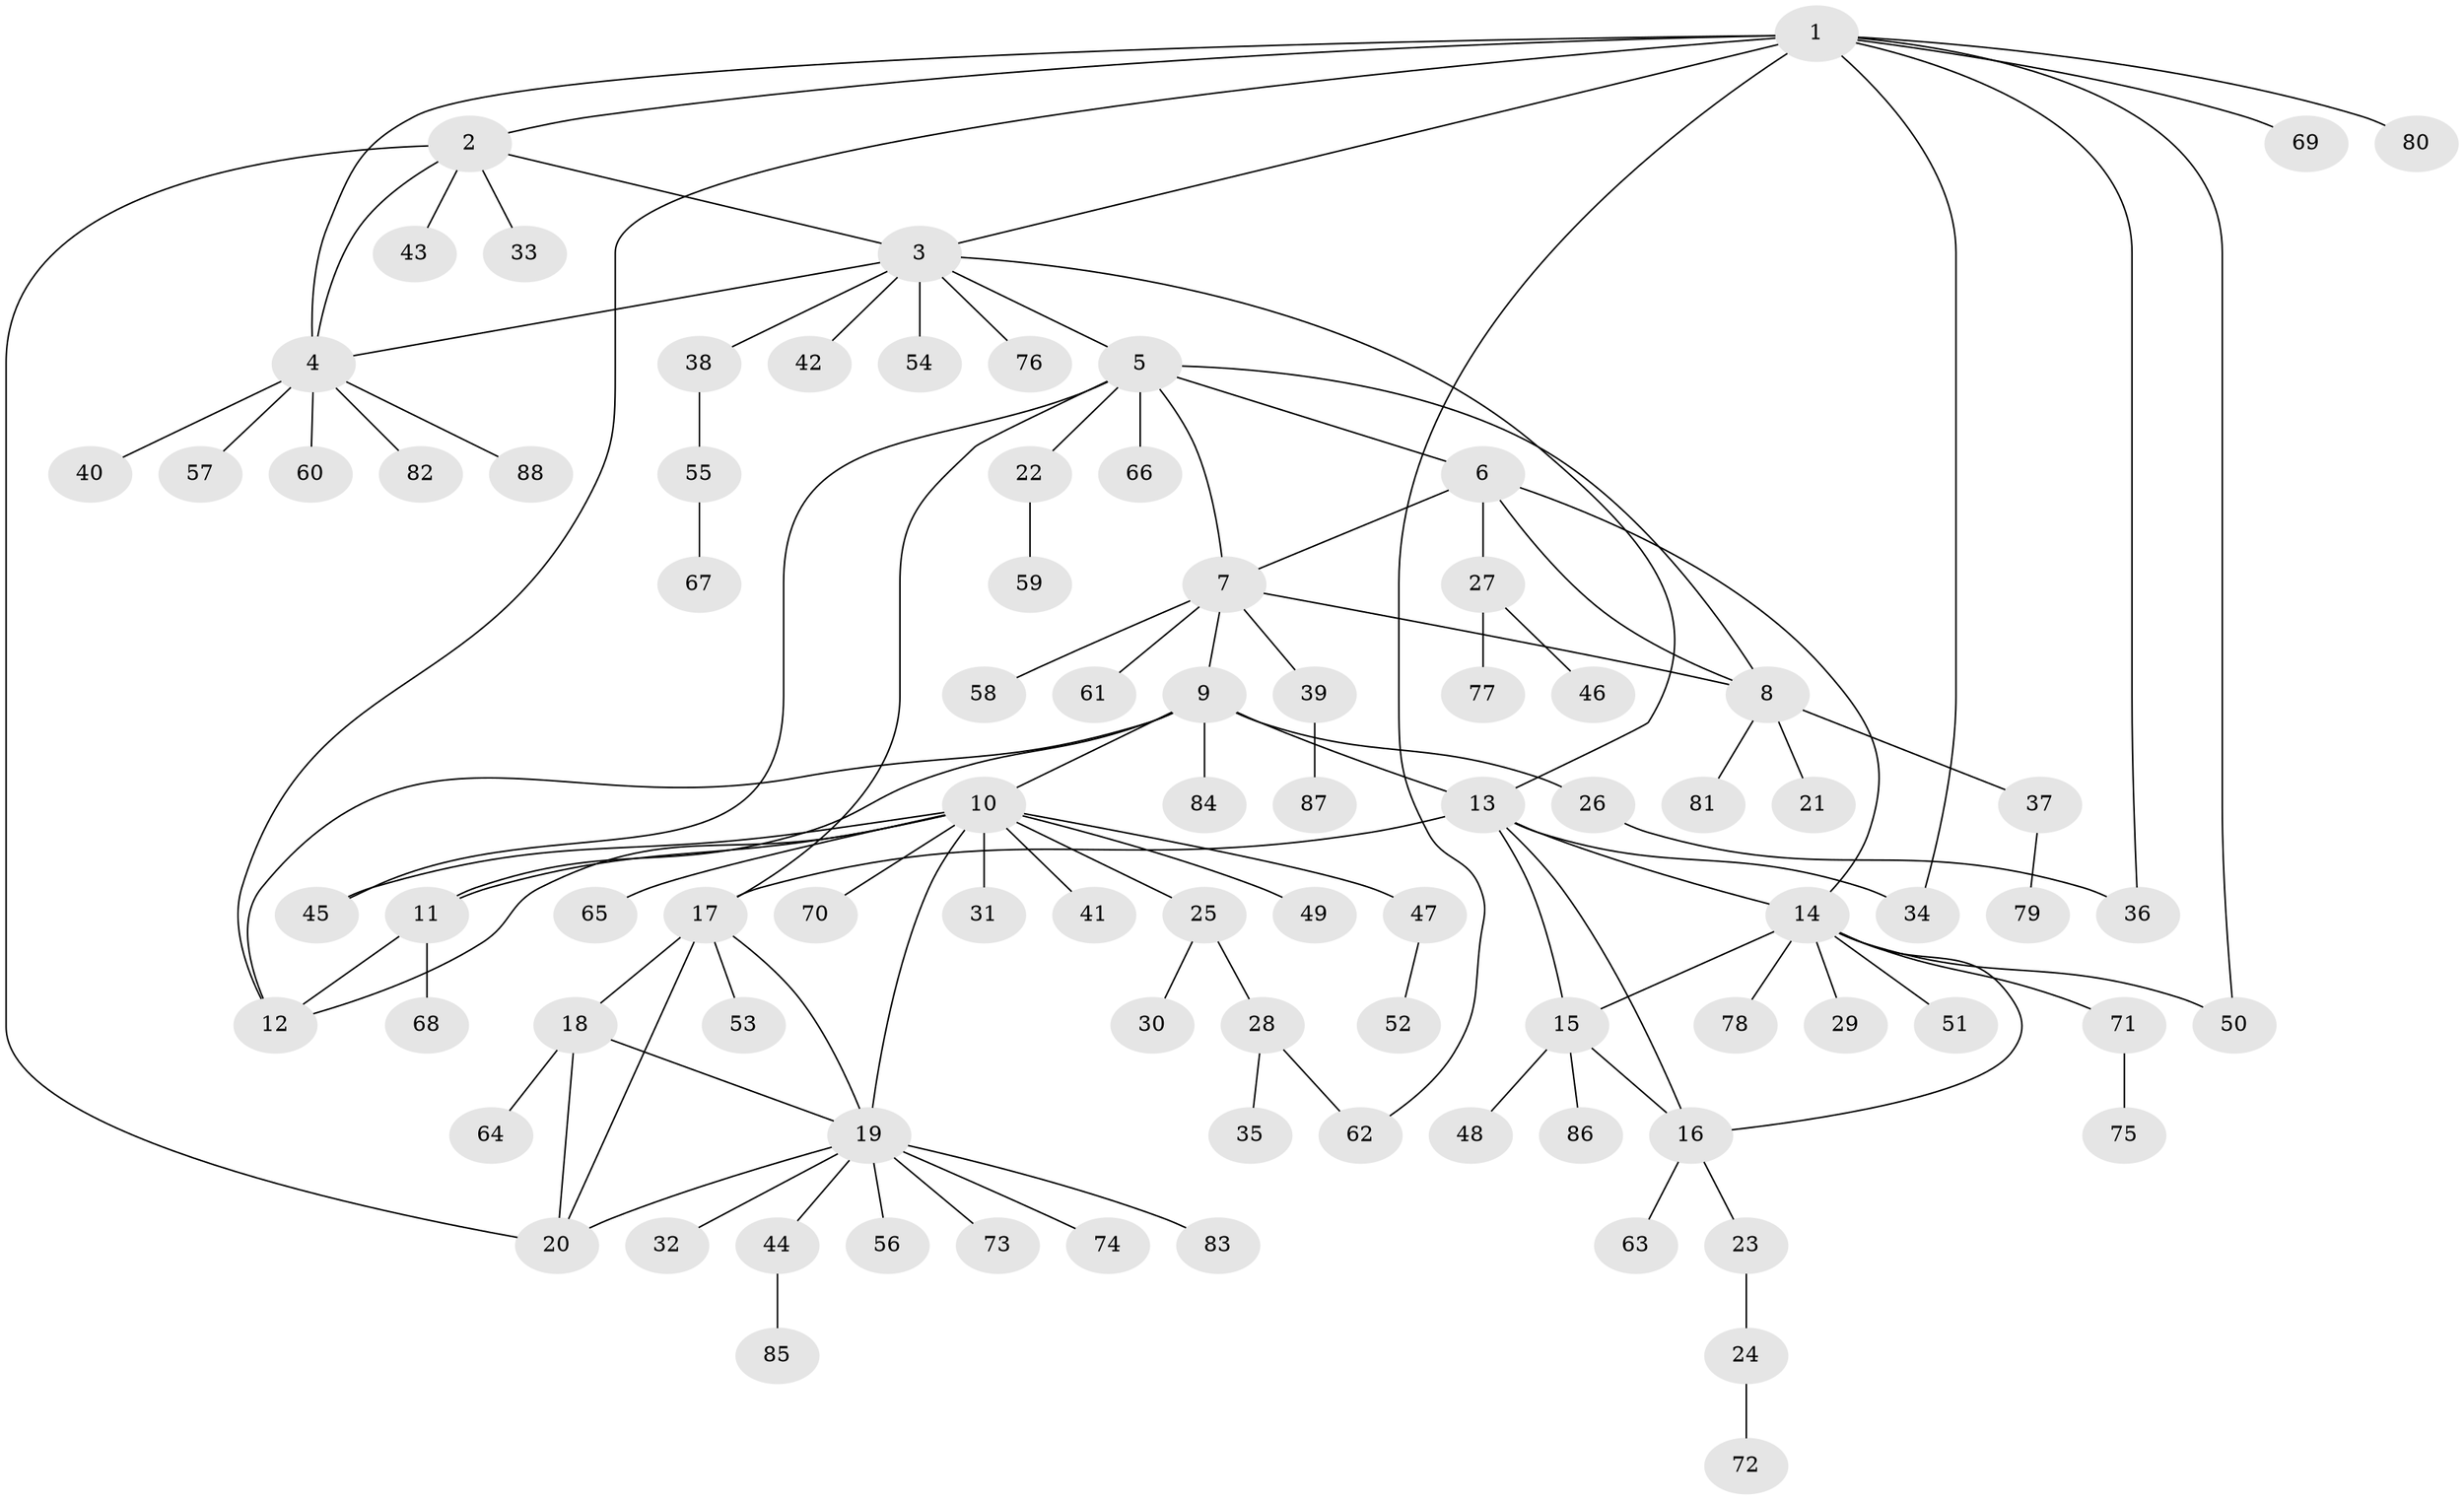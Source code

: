 // coarse degree distribution, {14: 0.014705882352941176, 5: 0.04411764705882353, 8: 0.029411764705882353, 10: 0.014705882352941176, 4: 0.014705882352941176, 7: 0.029411764705882353, 12: 0.014705882352941176, 3: 0.04411764705882353, 9: 0.014705882352941176, 1: 0.6617647058823529, 2: 0.11764705882352941}
// Generated by graph-tools (version 1.1) at 2025/42/03/06/25 10:42:14]
// undirected, 88 vertices, 113 edges
graph export_dot {
graph [start="1"]
  node [color=gray90,style=filled];
  1;
  2;
  3;
  4;
  5;
  6;
  7;
  8;
  9;
  10;
  11;
  12;
  13;
  14;
  15;
  16;
  17;
  18;
  19;
  20;
  21;
  22;
  23;
  24;
  25;
  26;
  27;
  28;
  29;
  30;
  31;
  32;
  33;
  34;
  35;
  36;
  37;
  38;
  39;
  40;
  41;
  42;
  43;
  44;
  45;
  46;
  47;
  48;
  49;
  50;
  51;
  52;
  53;
  54;
  55;
  56;
  57;
  58;
  59;
  60;
  61;
  62;
  63;
  64;
  65;
  66;
  67;
  68;
  69;
  70;
  71;
  72;
  73;
  74;
  75;
  76;
  77;
  78;
  79;
  80;
  81;
  82;
  83;
  84;
  85;
  86;
  87;
  88;
  1 -- 2;
  1 -- 3;
  1 -- 4;
  1 -- 12;
  1 -- 34;
  1 -- 36;
  1 -- 50;
  1 -- 62;
  1 -- 69;
  1 -- 80;
  2 -- 3;
  2 -- 4;
  2 -- 20;
  2 -- 33;
  2 -- 43;
  3 -- 4;
  3 -- 5;
  3 -- 13;
  3 -- 38;
  3 -- 42;
  3 -- 54;
  3 -- 76;
  4 -- 40;
  4 -- 57;
  4 -- 60;
  4 -- 82;
  4 -- 88;
  5 -- 6;
  5 -- 7;
  5 -- 8;
  5 -- 17;
  5 -- 22;
  5 -- 45;
  5 -- 66;
  6 -- 7;
  6 -- 8;
  6 -- 14;
  6 -- 27;
  7 -- 8;
  7 -- 9;
  7 -- 39;
  7 -- 58;
  7 -- 61;
  8 -- 21;
  8 -- 37;
  8 -- 81;
  9 -- 10;
  9 -- 11;
  9 -- 12;
  9 -- 13;
  9 -- 26;
  9 -- 84;
  10 -- 11;
  10 -- 12;
  10 -- 19;
  10 -- 25;
  10 -- 31;
  10 -- 41;
  10 -- 45;
  10 -- 47;
  10 -- 49;
  10 -- 65;
  10 -- 70;
  11 -- 12;
  11 -- 68;
  13 -- 14;
  13 -- 15;
  13 -- 16;
  13 -- 17;
  13 -- 34;
  14 -- 15;
  14 -- 16;
  14 -- 29;
  14 -- 50;
  14 -- 51;
  14 -- 71;
  14 -- 78;
  15 -- 16;
  15 -- 48;
  15 -- 86;
  16 -- 23;
  16 -- 63;
  17 -- 18;
  17 -- 19;
  17 -- 20;
  17 -- 53;
  18 -- 19;
  18 -- 20;
  18 -- 64;
  19 -- 20;
  19 -- 32;
  19 -- 44;
  19 -- 56;
  19 -- 73;
  19 -- 74;
  19 -- 83;
  22 -- 59;
  23 -- 24;
  24 -- 72;
  25 -- 28;
  25 -- 30;
  26 -- 36;
  27 -- 46;
  27 -- 77;
  28 -- 35;
  28 -- 62;
  37 -- 79;
  38 -- 55;
  39 -- 87;
  44 -- 85;
  47 -- 52;
  55 -- 67;
  71 -- 75;
}
